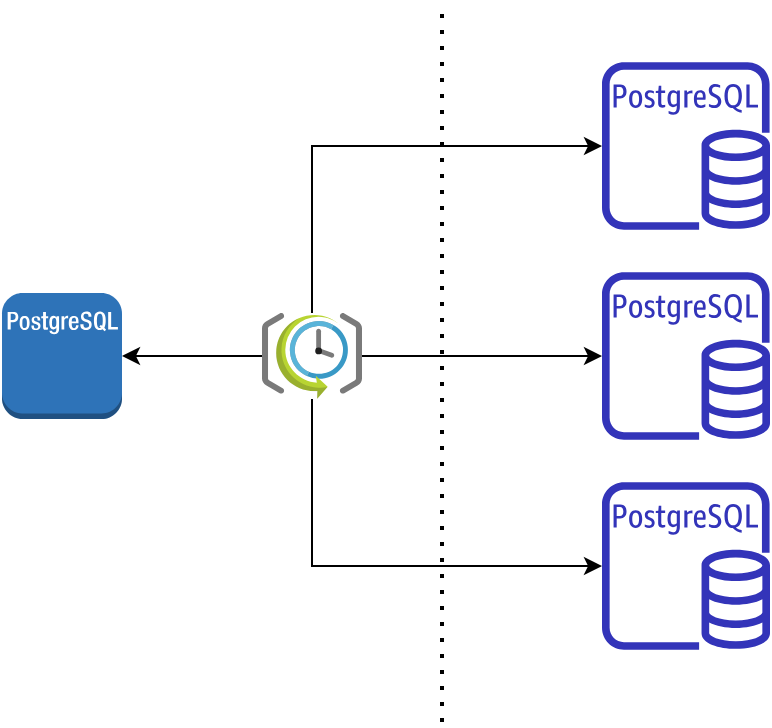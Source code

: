 <mxfile version="14.4.9" type="github">
  <diagram id="Pe28DnI3vjl9g1rljiI1" name="Page-1">
    <mxGraphModel dx="670" dy="391" grid="1" gridSize="10" guides="1" tooltips="1" connect="1" arrows="1" fold="1" page="1" pageScale="1" pageWidth="850" pageHeight="1100" math="0" shadow="0">
      <root>
        <mxCell id="0" />
        <mxCell id="1" parent="0" />
        <mxCell id="GxSYJKZSYVQrgIxvNFur-1" value="" style="outlineConnect=0;fontColor=#232F3E;gradientColor=none;fillColor=#3334B9;strokeColor=none;dashed=0;verticalLabelPosition=bottom;verticalAlign=top;align=center;html=1;fontSize=12;fontStyle=0;aspect=fixed;pointerEvents=1;shape=mxgraph.aws4.rds_postgresql_instance;" parent="1" vertex="1">
          <mxGeometry x="440" y="150" width="84" height="84" as="geometry" />
        </mxCell>
        <mxCell id="GxSYJKZSYVQrgIxvNFur-5" value="" style="outlineConnect=0;fontColor=#232F3E;gradientColor=none;fillColor=#3334B9;strokeColor=none;dashed=0;verticalLabelPosition=bottom;verticalAlign=top;align=center;html=1;fontSize=12;fontStyle=0;aspect=fixed;pointerEvents=1;shape=mxgraph.aws4.rds_postgresql_instance;" parent="1" vertex="1">
          <mxGeometry x="440" y="255" width="84" height="84" as="geometry" />
        </mxCell>
        <mxCell id="GxSYJKZSYVQrgIxvNFur-7" value="" style="outlineConnect=0;fontColor=#232F3E;gradientColor=none;fillColor=#3334B9;strokeColor=none;dashed=0;verticalLabelPosition=bottom;verticalAlign=top;align=center;html=1;fontSize=12;fontStyle=0;aspect=fixed;pointerEvents=1;shape=mxgraph.aws4.rds_postgresql_instance;" parent="1" vertex="1">
          <mxGeometry x="440" y="360" width="84" height="84" as="geometry" />
        </mxCell>
        <mxCell id="GxSYJKZSYVQrgIxvNFur-10" value="" style="endArrow=none;dashed=1;html=1;dashPattern=1 3;strokeWidth=2;" parent="1" edge="1">
          <mxGeometry width="50" height="50" relative="1" as="geometry">
            <mxPoint x="360" y="480" as="sourcePoint" />
            <mxPoint x="360" y="120" as="targetPoint" />
          </mxGeometry>
        </mxCell>
        <mxCell id="GxSYJKZSYVQrgIxvNFur-11" value="" style="outlineConnect=0;dashed=0;verticalLabelPosition=bottom;verticalAlign=top;align=center;html=1;shape=mxgraph.aws3.postgre_sql_instance;fillColor=#2E73B8;gradientColor=none;" parent="1" vertex="1">
          <mxGeometry x="140" y="265.5" width="60" height="63" as="geometry" />
        </mxCell>
        <mxCell id="R1xA2vM4cjZbvVM44vxN-6" style="edgeStyle=orthogonalEdgeStyle;rounded=0;orthogonalLoop=1;jettySize=auto;html=1;entryX=1;entryY=0.5;entryDx=0;entryDy=0;entryPerimeter=0;" parent="1" source="GAakc3ZR-0woLmuLiqy9-1" target="GxSYJKZSYVQrgIxvNFur-11" edge="1">
          <mxGeometry relative="1" as="geometry" />
        </mxCell>
        <mxCell id="eU6iVB4oQAHbYIJa7FJs-1" style="edgeStyle=orthogonalEdgeStyle;rounded=0;orthogonalLoop=1;jettySize=auto;html=1;" edge="1" parent="1" source="GAakc3ZR-0woLmuLiqy9-1" target="GxSYJKZSYVQrgIxvNFur-1">
          <mxGeometry relative="1" as="geometry">
            <mxPoint x="320" y="170" as="targetPoint" />
            <Array as="points">
              <mxPoint x="295" y="192" />
            </Array>
          </mxGeometry>
        </mxCell>
        <mxCell id="eU6iVB4oQAHbYIJa7FJs-3" style="edgeStyle=orthogonalEdgeStyle;rounded=0;orthogonalLoop=1;jettySize=auto;html=1;" edge="1" parent="1" source="GAakc3ZR-0woLmuLiqy9-1" target="GxSYJKZSYVQrgIxvNFur-5">
          <mxGeometry relative="1" as="geometry" />
        </mxCell>
        <mxCell id="eU6iVB4oQAHbYIJa7FJs-4" style="edgeStyle=orthogonalEdgeStyle;rounded=0;orthogonalLoop=1;jettySize=auto;html=1;" edge="1" parent="1" source="GAakc3ZR-0woLmuLiqy9-1" target="GxSYJKZSYVQrgIxvNFur-7">
          <mxGeometry relative="1" as="geometry">
            <mxPoint x="310" y="420" as="targetPoint" />
            <Array as="points">
              <mxPoint x="295" y="402" />
            </Array>
          </mxGeometry>
        </mxCell>
        <mxCell id="GAakc3ZR-0woLmuLiqy9-1" value="" style="aspect=fixed;html=1;points=[];align=center;image;fontSize=12;image=img/lib/mscae/SchedulerJobCollection.svg;" parent="1" vertex="1">
          <mxGeometry x="270" y="275.5" width="50" height="43" as="geometry" />
        </mxCell>
      </root>
    </mxGraphModel>
  </diagram>
</mxfile>
